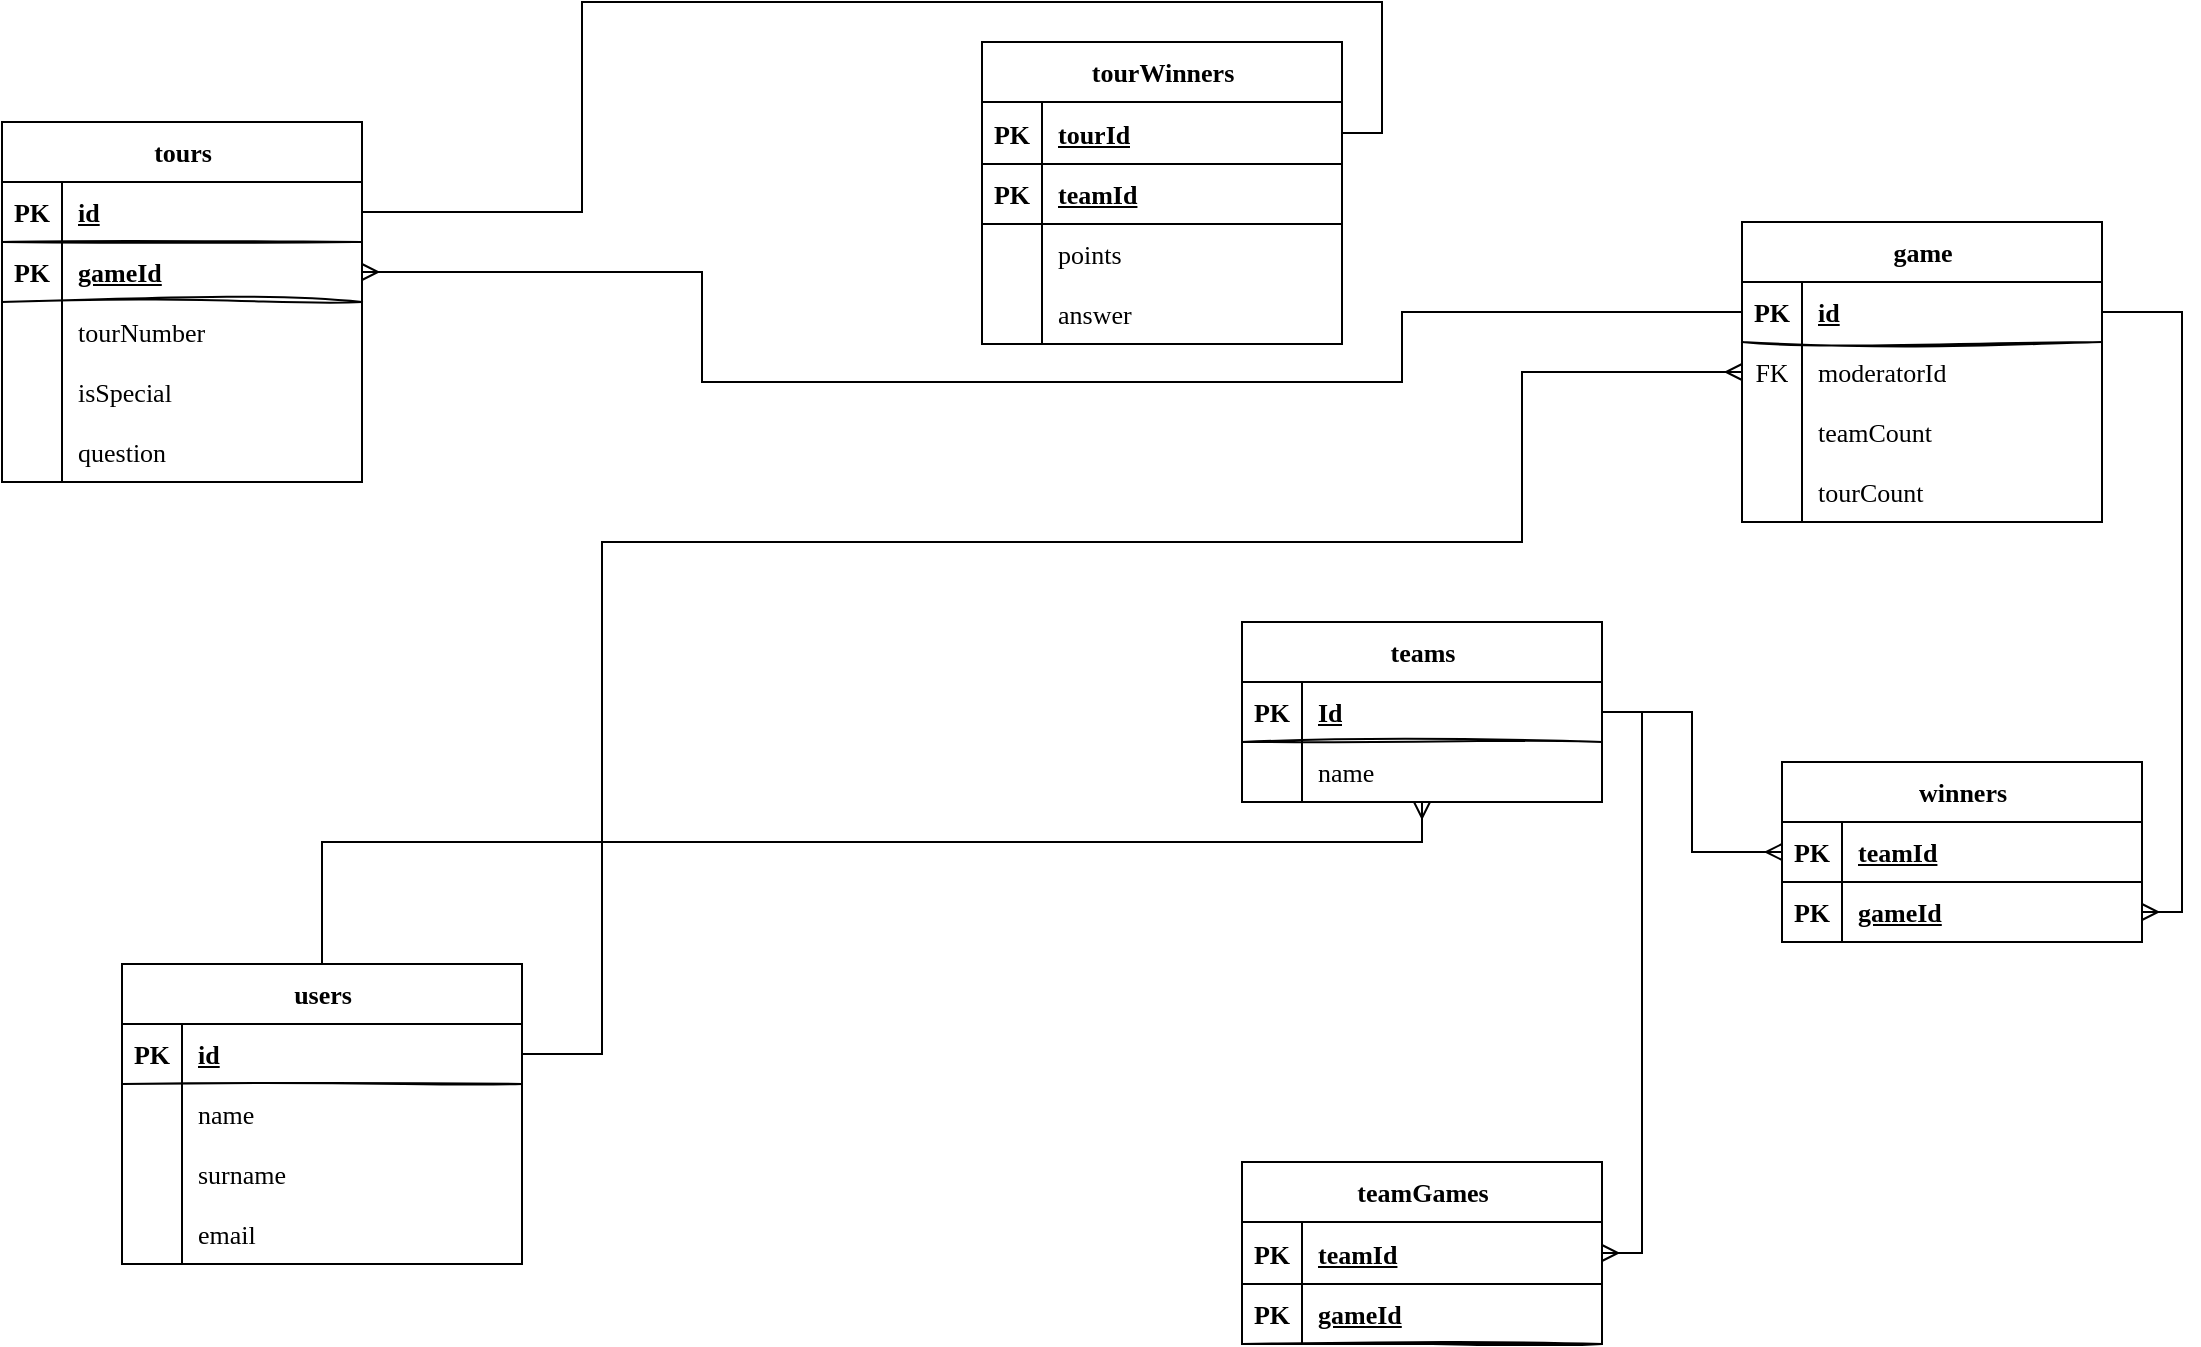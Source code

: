 <mxfile version="24.7.17" pages="2">
  <diagram name="Схема данных" id="edf60f1a-56cd-e834-aa8a-f176f3a09ee4">
    <mxGraphModel dx="998" dy="377" grid="1" gridSize="10" guides="1" tooltips="1" connect="1" arrows="1" fold="1" page="1" pageScale="1" pageWidth="1169" pageHeight="827" background="none" math="0" shadow="0">
      <root>
        <mxCell id="0" />
        <mxCell id="1" parent="0" />
        <mxCell id="CkwOvy4Y8bdaGsf6uyHz-2" value="game" style="shape=table;startSize=30;container=1;collapsible=1;childLayout=tableLayout;fixedRows=1;rowLines=0;fontStyle=1;align=center;resizeLast=1;html=1;rounded=0;fontFamily=Lucida Console;labelBorderColor=none;textShadow=0;fontSize=13;" parent="1" vertex="1">
          <mxGeometry x="910" y="170" width="180" height="150" as="geometry">
            <mxRectangle x="80" y="90" width="70" height="30" as="alternateBounds" />
          </mxGeometry>
        </mxCell>
        <mxCell id="CkwOvy4Y8bdaGsf6uyHz-3" value="" style="shape=tableRow;horizontal=0;startSize=0;swimlaneHead=0;swimlaneBody=0;fillColor=none;collapsible=0;dropTarget=0;points=[[0,0.5],[1,0.5]];portConstraint=eastwest;top=0;left=0;right=0;bottom=1;sketch=1;curveFitting=1;jiggle=2;rounded=1;fontFamily=Lucida Console;labelBorderColor=none;textShadow=0;fontSize=13;" parent="CkwOvy4Y8bdaGsf6uyHz-2" vertex="1">
          <mxGeometry y="30" width="180" height="30" as="geometry" />
        </mxCell>
        <mxCell id="CkwOvy4Y8bdaGsf6uyHz-4" value="PK" style="shape=partialRectangle;connectable=0;fillColor=none;top=0;left=0;bottom=0;right=0;fontStyle=1;overflow=hidden;whiteSpace=wrap;html=1;sketch=1;curveFitting=1;jiggle=2;rounded=1;fontFamily=Lucida Console;labelBorderColor=none;textShadow=0;fontSize=13;" parent="CkwOvy4Y8bdaGsf6uyHz-3" vertex="1">
          <mxGeometry width="30" height="30" as="geometry">
            <mxRectangle width="30" height="30" as="alternateBounds" />
          </mxGeometry>
        </mxCell>
        <mxCell id="CkwOvy4Y8bdaGsf6uyHz-5" value="id" style="shape=partialRectangle;connectable=0;fillColor=none;top=0;left=0;bottom=0;right=0;align=left;spacingLeft=6;fontStyle=5;overflow=hidden;whiteSpace=wrap;html=1;rounded=1;fontFamily=Lucida Console;labelBorderColor=none;textShadow=0;fontSize=13;" parent="CkwOvy4Y8bdaGsf6uyHz-3" vertex="1">
          <mxGeometry x="30" width="150" height="30" as="geometry">
            <mxRectangle width="150" height="30" as="alternateBounds" />
          </mxGeometry>
        </mxCell>
        <mxCell id="CkwOvy4Y8bdaGsf6uyHz-6" value="" style="shape=tableRow;horizontal=0;startSize=0;swimlaneHead=0;swimlaneBody=0;fillColor=none;collapsible=0;dropTarget=0;points=[[0,0.5],[1,0.5]];portConstraint=eastwest;top=0;left=0;right=0;bottom=0;rounded=1;fontFamily=Lucida Console;labelBorderColor=none;textShadow=0;fontSize=13;" parent="CkwOvy4Y8bdaGsf6uyHz-2" vertex="1">
          <mxGeometry y="60" width="180" height="30" as="geometry" />
        </mxCell>
        <mxCell id="CkwOvy4Y8bdaGsf6uyHz-7" value="FK" style="shape=partialRectangle;connectable=0;fillColor=none;top=0;left=0;bottom=0;right=0;editable=1;overflow=hidden;whiteSpace=wrap;html=1;sketch=1;curveFitting=1;jiggle=2;rounded=1;fontFamily=Lucida Console;labelBorderColor=none;textShadow=0;fontSize=13;" parent="CkwOvy4Y8bdaGsf6uyHz-6" vertex="1">
          <mxGeometry width="30" height="30" as="geometry">
            <mxRectangle width="30" height="30" as="alternateBounds" />
          </mxGeometry>
        </mxCell>
        <mxCell id="CkwOvy4Y8bdaGsf6uyHz-8" value="moderatorId" style="shape=partialRectangle;connectable=0;fillColor=none;top=0;left=0;bottom=0;right=0;align=left;spacingLeft=6;overflow=hidden;whiteSpace=wrap;html=1;rounded=1;fontFamily=Lucida Console;labelBorderColor=none;textShadow=0;fontSize=13;" parent="CkwOvy4Y8bdaGsf6uyHz-6" vertex="1">
          <mxGeometry x="30" width="150" height="30" as="geometry">
            <mxRectangle width="150" height="30" as="alternateBounds" />
          </mxGeometry>
        </mxCell>
        <mxCell id="CkwOvy4Y8bdaGsf6uyHz-221" value="" style="shape=tableRow;horizontal=0;startSize=0;swimlaneHead=0;swimlaneBody=0;fillColor=none;collapsible=0;dropTarget=0;points=[[0,0.5],[1,0.5]];portConstraint=eastwest;top=0;left=0;right=0;bottom=0;sketch=1;curveFitting=1;jiggle=2;rounded=1;fontFamily=Lucida Console;labelBorderColor=none;textShadow=0;fontSize=13;" parent="CkwOvy4Y8bdaGsf6uyHz-2" vertex="1">
          <mxGeometry y="90" width="180" height="30" as="geometry" />
        </mxCell>
        <mxCell id="CkwOvy4Y8bdaGsf6uyHz-222" value="" style="shape=partialRectangle;connectable=0;fillColor=none;top=0;left=0;bottom=0;right=0;editable=1;overflow=hidden;whiteSpace=wrap;html=1;sketch=1;curveFitting=1;jiggle=2;rounded=1;fontFamily=Lucida Console;labelBorderColor=none;textShadow=0;fontSize=13;" parent="CkwOvy4Y8bdaGsf6uyHz-221" vertex="1">
          <mxGeometry width="30" height="30" as="geometry">
            <mxRectangle width="30" height="30" as="alternateBounds" />
          </mxGeometry>
        </mxCell>
        <mxCell id="CkwOvy4Y8bdaGsf6uyHz-223" value="teamCount" style="shape=partialRectangle;connectable=0;fillColor=none;top=0;left=0;bottom=0;right=0;align=left;spacingLeft=6;overflow=hidden;whiteSpace=wrap;html=1;sketch=1;curveFitting=1;jiggle=2;rounded=1;fontFamily=Lucida Console;labelBorderColor=none;textShadow=0;fontSize=13;" parent="CkwOvy4Y8bdaGsf6uyHz-221" vertex="1">
          <mxGeometry x="30" width="150" height="30" as="geometry">
            <mxRectangle width="150" height="30" as="alternateBounds" />
          </mxGeometry>
        </mxCell>
        <mxCell id="CkwOvy4Y8bdaGsf6uyHz-224" value="" style="shape=tableRow;horizontal=0;startSize=0;swimlaneHead=0;swimlaneBody=0;fillColor=none;collapsible=0;dropTarget=0;points=[[0,0.5],[1,0.5]];portConstraint=eastwest;top=0;left=0;right=0;bottom=0;sketch=1;curveFitting=1;jiggle=2;rounded=1;fontFamily=Lucida Console;labelBorderColor=none;textShadow=0;fontSize=13;" parent="CkwOvy4Y8bdaGsf6uyHz-2" vertex="1">
          <mxGeometry y="120" width="180" height="30" as="geometry" />
        </mxCell>
        <mxCell id="CkwOvy4Y8bdaGsf6uyHz-225" value="" style="shape=partialRectangle;connectable=0;fillColor=none;top=0;left=0;bottom=0;right=0;editable=1;overflow=hidden;whiteSpace=wrap;html=1;sketch=1;curveFitting=1;jiggle=2;rounded=1;fontFamily=Lucida Console;labelBorderColor=none;textShadow=0;fontSize=13;" parent="CkwOvy4Y8bdaGsf6uyHz-224" vertex="1">
          <mxGeometry width="30" height="30" as="geometry">
            <mxRectangle width="30" height="30" as="alternateBounds" />
          </mxGeometry>
        </mxCell>
        <mxCell id="CkwOvy4Y8bdaGsf6uyHz-226" value="tourCount" style="shape=partialRectangle;connectable=0;fillColor=none;top=0;left=0;bottom=0;right=0;align=left;spacingLeft=6;overflow=hidden;whiteSpace=wrap;html=1;sketch=1;curveFitting=1;jiggle=2;rounded=1;fontFamily=Lucida Console;labelBorderColor=none;textShadow=0;fontSize=13;" parent="CkwOvy4Y8bdaGsf6uyHz-224" vertex="1">
          <mxGeometry x="30" width="150" height="30" as="geometry">
            <mxRectangle width="150" height="30" as="alternateBounds" />
          </mxGeometry>
        </mxCell>
        <mxCell id="CkwOvy4Y8bdaGsf6uyHz-18" value="users" style="shape=table;startSize=30;container=1;collapsible=1;childLayout=tableLayout;fixedRows=1;rowLines=0;fontStyle=1;align=center;resizeLast=1;html=1;rounded=0;fontFamily=Lucida Console;labelBorderColor=none;textShadow=0;fontSize=13;" parent="1" vertex="1">
          <mxGeometry x="100" y="541" width="200" height="150" as="geometry">
            <mxRectangle x="440" y="90" width="70" height="30" as="alternateBounds" />
          </mxGeometry>
        </mxCell>
        <mxCell id="CkwOvy4Y8bdaGsf6uyHz-19" value="" style="shape=tableRow;horizontal=0;startSize=0;swimlaneHead=0;swimlaneBody=0;fillColor=none;collapsible=0;dropTarget=0;points=[[0,0.5],[1,0.5]];portConstraint=eastwest;top=0;left=0;right=0;bottom=1;sketch=1;curveFitting=1;jiggle=2;rounded=1;fontFamily=Lucida Console;labelBorderColor=none;textShadow=0;fontSize=13;" parent="CkwOvy4Y8bdaGsf6uyHz-18" vertex="1">
          <mxGeometry y="30" width="200" height="30" as="geometry" />
        </mxCell>
        <mxCell id="CkwOvy4Y8bdaGsf6uyHz-20" value="PK" style="shape=partialRectangle;connectable=0;fillColor=none;top=0;left=0;bottom=0;right=0;fontStyle=1;overflow=hidden;whiteSpace=wrap;html=1;sketch=1;curveFitting=1;jiggle=2;rounded=1;fontFamily=Lucida Console;labelBorderColor=none;textShadow=0;fontSize=13;" parent="CkwOvy4Y8bdaGsf6uyHz-19" vertex="1">
          <mxGeometry width="30" height="30" as="geometry">
            <mxRectangle width="30" height="30" as="alternateBounds" />
          </mxGeometry>
        </mxCell>
        <mxCell id="CkwOvy4Y8bdaGsf6uyHz-21" value="id" style="shape=partialRectangle;connectable=0;fillColor=none;top=0;left=0;bottom=0;right=0;align=left;spacingLeft=6;fontStyle=5;overflow=hidden;whiteSpace=wrap;html=1;sketch=1;curveFitting=1;jiggle=2;rounded=1;fontFamily=Lucida Console;labelBorderColor=none;textShadow=0;fontSize=13;" parent="CkwOvy4Y8bdaGsf6uyHz-19" vertex="1">
          <mxGeometry x="30" width="170" height="30" as="geometry">
            <mxRectangle width="170" height="30" as="alternateBounds" />
          </mxGeometry>
        </mxCell>
        <mxCell id="CkwOvy4Y8bdaGsf6uyHz-25" value="" style="shape=tableRow;horizontal=0;startSize=0;swimlaneHead=0;swimlaneBody=0;fillColor=none;collapsible=0;dropTarget=0;points=[[0,0.5],[1,0.5]];portConstraint=eastwest;top=0;left=0;right=0;bottom=0;sketch=1;curveFitting=1;jiggle=2;rounded=1;fontFamily=Lucida Console;labelBorderColor=none;textShadow=0;fontSize=13;" parent="CkwOvy4Y8bdaGsf6uyHz-18" vertex="1">
          <mxGeometry y="60" width="200" height="30" as="geometry" />
        </mxCell>
        <mxCell id="CkwOvy4Y8bdaGsf6uyHz-26" value="" style="shape=partialRectangle;connectable=0;fillColor=none;top=0;left=0;bottom=0;right=0;editable=1;overflow=hidden;whiteSpace=wrap;html=1;sketch=1;curveFitting=1;jiggle=2;rounded=1;fontFamily=Lucida Console;labelBorderColor=none;textShadow=0;fontSize=13;" parent="CkwOvy4Y8bdaGsf6uyHz-25" vertex="1">
          <mxGeometry width="30" height="30" as="geometry">
            <mxRectangle width="30" height="30" as="alternateBounds" />
          </mxGeometry>
        </mxCell>
        <mxCell id="CkwOvy4Y8bdaGsf6uyHz-27" value="name" style="shape=partialRectangle;connectable=0;fillColor=none;top=0;left=0;bottom=0;right=0;align=left;spacingLeft=6;overflow=hidden;whiteSpace=wrap;html=1;sketch=1;curveFitting=1;jiggle=2;rounded=1;fontFamily=Lucida Console;labelBorderColor=none;textShadow=0;fontSize=13;" parent="CkwOvy4Y8bdaGsf6uyHz-25" vertex="1">
          <mxGeometry x="30" width="170" height="30" as="geometry">
            <mxRectangle width="170" height="30" as="alternateBounds" />
          </mxGeometry>
        </mxCell>
        <mxCell id="CkwOvy4Y8bdaGsf6uyHz-191" value="" style="shape=tableRow;horizontal=0;startSize=0;swimlaneHead=0;swimlaneBody=0;fillColor=none;collapsible=0;dropTarget=0;points=[[0,0.5],[1,0.5]];portConstraint=eastwest;top=0;left=0;right=0;bottom=0;sketch=1;curveFitting=1;jiggle=2;rounded=1;fontFamily=Lucida Console;labelBorderColor=none;textShadow=0;fontSize=13;" parent="CkwOvy4Y8bdaGsf6uyHz-18" vertex="1">
          <mxGeometry y="90" width="200" height="30" as="geometry" />
        </mxCell>
        <mxCell id="CkwOvy4Y8bdaGsf6uyHz-192" value="" style="shape=partialRectangle;connectable=0;fillColor=none;top=0;left=0;bottom=0;right=0;editable=1;overflow=hidden;whiteSpace=wrap;html=1;sketch=1;curveFitting=1;jiggle=2;rounded=1;fontFamily=Lucida Console;labelBorderColor=none;textShadow=0;fontSize=13;" parent="CkwOvy4Y8bdaGsf6uyHz-191" vertex="1">
          <mxGeometry width="30" height="30" as="geometry">
            <mxRectangle width="30" height="30" as="alternateBounds" />
          </mxGeometry>
        </mxCell>
        <mxCell id="CkwOvy4Y8bdaGsf6uyHz-193" value="surname" style="shape=partialRectangle;connectable=1;fillColor=none;top=0;left=0;bottom=0;right=0;align=left;spacingLeft=6;overflow=hidden;whiteSpace=wrap;html=1;sketch=1;curveFitting=1;jiggle=2;rounded=1;fontFamily=Lucida Console;labelBorderColor=none;textShadow=0;fontSize=13;movable=1;resizable=1;rotatable=1;deletable=1;editable=1;locked=0;" parent="CkwOvy4Y8bdaGsf6uyHz-191" vertex="1">
          <mxGeometry x="30" width="170" height="30" as="geometry">
            <mxRectangle width="170" height="30" as="alternateBounds" />
          </mxGeometry>
        </mxCell>
        <mxCell id="CkwOvy4Y8bdaGsf6uyHz-28" value="" style="shape=tableRow;horizontal=0;startSize=0;swimlaneHead=0;swimlaneBody=0;fillColor=none;collapsible=0;dropTarget=0;points=[[0,0.5],[1,0.5]];portConstraint=eastwest;top=0;left=0;right=0;bottom=0;sketch=1;curveFitting=1;jiggle=2;rounded=1;fontFamily=Lucida Console;labelBorderColor=none;textShadow=0;fontSize=13;" parent="CkwOvy4Y8bdaGsf6uyHz-18" vertex="1">
          <mxGeometry y="120" width="200" height="30" as="geometry" />
        </mxCell>
        <mxCell id="CkwOvy4Y8bdaGsf6uyHz-29" value="" style="shape=partialRectangle;connectable=0;fillColor=none;top=0;left=0;bottom=0;right=0;editable=1;overflow=hidden;whiteSpace=wrap;html=1;sketch=1;curveFitting=1;jiggle=2;rounded=1;fontFamily=Lucida Console;labelBorderColor=none;textShadow=0;fontSize=13;" parent="CkwOvy4Y8bdaGsf6uyHz-28" vertex="1">
          <mxGeometry width="30" height="30" as="geometry">
            <mxRectangle width="30" height="30" as="alternateBounds" />
          </mxGeometry>
        </mxCell>
        <mxCell id="CkwOvy4Y8bdaGsf6uyHz-30" value="email&amp;nbsp;" style="shape=partialRectangle;connectable=0;fillColor=none;top=0;left=0;bottom=0;right=0;align=left;spacingLeft=6;overflow=hidden;whiteSpace=wrap;html=1;sketch=1;curveFitting=1;jiggle=2;rounded=1;fontFamily=Lucida Console;labelBorderColor=none;textShadow=0;fontSize=13;" parent="CkwOvy4Y8bdaGsf6uyHz-28" vertex="1">
          <mxGeometry x="30" width="170" height="30" as="geometry">
            <mxRectangle width="170" height="30" as="alternateBounds" />
          </mxGeometry>
        </mxCell>
        <mxCell id="CkwOvy4Y8bdaGsf6uyHz-68" value="tours" style="shape=table;startSize=30;container=1;collapsible=1;childLayout=tableLayout;fixedRows=1;rowLines=0;fontStyle=1;align=center;resizeLast=1;html=1;rounded=0;fontFamily=Lucida Console;labelBorderColor=none;textShadow=0;fontSize=13;" parent="1" vertex="1">
          <mxGeometry x="40.0" y="120" width="180" height="180" as="geometry">
            <mxRectangle x="80" y="90" width="70" height="30" as="alternateBounds" />
          </mxGeometry>
        </mxCell>
        <mxCell id="CkwOvy4Y8bdaGsf6uyHz-82" value="" style="shape=tableRow;horizontal=0;startSize=0;swimlaneHead=0;swimlaneBody=0;fillColor=none;collapsible=0;dropTarget=0;points=[[0,0.5],[1,0.5]];portConstraint=eastwest;top=0;left=0;right=0;bottom=1;sketch=1;curveFitting=1;jiggle=2;rounded=1;fontFamily=Lucida Console;labelBorderColor=none;textShadow=0;fontSize=13;" parent="CkwOvy4Y8bdaGsf6uyHz-68" vertex="1">
          <mxGeometry y="30" width="180" height="30" as="geometry" />
        </mxCell>
        <mxCell id="CkwOvy4Y8bdaGsf6uyHz-83" value="PK" style="shape=partialRectangle;connectable=0;fillColor=none;top=0;left=0;bottom=0;right=0;fontStyle=1;overflow=hidden;whiteSpace=wrap;html=1;sketch=1;curveFitting=1;jiggle=2;rounded=1;fontFamily=Lucida Console;labelBorderColor=none;textShadow=0;fontSize=13;" parent="CkwOvy4Y8bdaGsf6uyHz-82" vertex="1">
          <mxGeometry width="30" height="30" as="geometry">
            <mxRectangle width="30" height="30" as="alternateBounds" />
          </mxGeometry>
        </mxCell>
        <mxCell id="CkwOvy4Y8bdaGsf6uyHz-84" value="id" style="shape=partialRectangle;connectable=0;fillColor=none;top=0;left=0;bottom=0;right=0;align=left;spacingLeft=6;fontStyle=5;overflow=hidden;whiteSpace=wrap;html=1;sketch=1;curveFitting=1;jiggle=2;rounded=1;fontFamily=Lucida Console;labelBorderColor=none;textShadow=0;fontSize=13;" parent="CkwOvy4Y8bdaGsf6uyHz-82" vertex="1">
          <mxGeometry x="30" width="150" height="30" as="geometry">
            <mxRectangle width="150" height="30" as="alternateBounds" />
          </mxGeometry>
        </mxCell>
        <mxCell id="CkwOvy4Y8bdaGsf6uyHz-69" value="" style="shape=tableRow;horizontal=0;startSize=0;swimlaneHead=0;swimlaneBody=0;fillColor=none;collapsible=0;dropTarget=0;points=[[0,0.5],[1,0.5]];portConstraint=eastwest;top=0;left=0;right=0;bottom=1;sketch=1;curveFitting=1;jiggle=2;rounded=1;fontFamily=Lucida Console;labelBorderColor=none;textShadow=0;fontSize=13;" parent="CkwOvy4Y8bdaGsf6uyHz-68" vertex="1">
          <mxGeometry y="60" width="180" height="30" as="geometry" />
        </mxCell>
        <mxCell id="CkwOvy4Y8bdaGsf6uyHz-70" value="PK" style="shape=partialRectangle;connectable=0;fillColor=none;top=0;left=0;bottom=0;right=0;fontStyle=1;overflow=hidden;whiteSpace=wrap;html=1;sketch=1;curveFitting=1;jiggle=2;rounded=1;fontFamily=Lucida Console;labelBorderColor=none;textShadow=0;fontSize=13;" parent="CkwOvy4Y8bdaGsf6uyHz-69" vertex="1">
          <mxGeometry width="30" height="30" as="geometry">
            <mxRectangle width="30" height="30" as="alternateBounds" />
          </mxGeometry>
        </mxCell>
        <mxCell id="CkwOvy4Y8bdaGsf6uyHz-71" value="gameId" style="shape=partialRectangle;connectable=0;fillColor=none;top=0;left=0;bottom=0;right=0;align=left;spacingLeft=6;fontStyle=5;overflow=hidden;whiteSpace=wrap;html=1;sketch=1;curveFitting=1;jiggle=2;rounded=1;fontFamily=Lucida Console;labelBorderColor=none;textShadow=0;fontSize=13;" parent="CkwOvy4Y8bdaGsf6uyHz-69" vertex="1">
          <mxGeometry x="30" width="150" height="30" as="geometry">
            <mxRectangle width="150" height="30" as="alternateBounds" />
          </mxGeometry>
        </mxCell>
        <mxCell id="CkwOvy4Y8bdaGsf6uyHz-72" value="" style="shape=tableRow;horizontal=0;startSize=0;swimlaneHead=0;swimlaneBody=0;fillColor=none;collapsible=0;dropTarget=0;points=[[0,0.5],[1,0.5]];portConstraint=eastwest;top=0;left=0;right=0;bottom=0;sketch=1;curveFitting=1;jiggle=2;rounded=1;fontFamily=Lucida Console;labelBorderColor=none;textShadow=0;fontSize=13;" parent="CkwOvy4Y8bdaGsf6uyHz-68" vertex="1">
          <mxGeometry y="90" width="180" height="30" as="geometry" />
        </mxCell>
        <mxCell id="CkwOvy4Y8bdaGsf6uyHz-73" value="" style="shape=partialRectangle;connectable=0;fillColor=none;top=0;left=0;bottom=0;right=0;editable=1;overflow=hidden;whiteSpace=wrap;html=1;sketch=1;curveFitting=1;jiggle=2;rounded=1;fontFamily=Lucida Console;labelBorderColor=none;textShadow=0;fontSize=13;" parent="CkwOvy4Y8bdaGsf6uyHz-72" vertex="1">
          <mxGeometry width="30" height="30" as="geometry">
            <mxRectangle width="30" height="30" as="alternateBounds" />
          </mxGeometry>
        </mxCell>
        <mxCell id="CkwOvy4Y8bdaGsf6uyHz-74" value="tourNumber" style="shape=partialRectangle;connectable=0;fillColor=none;top=0;left=0;bottom=0;right=0;align=left;spacingLeft=6;overflow=hidden;whiteSpace=wrap;html=1;sketch=1;curveFitting=1;jiggle=2;rounded=1;fontFamily=Lucida Console;labelBorderColor=none;textShadow=0;fontSize=13;" parent="CkwOvy4Y8bdaGsf6uyHz-72" vertex="1">
          <mxGeometry x="30" width="150" height="30" as="geometry">
            <mxRectangle width="150" height="30" as="alternateBounds" />
          </mxGeometry>
        </mxCell>
        <mxCell id="CkwOvy4Y8bdaGsf6uyHz-110" value="" style="shape=tableRow;horizontal=0;startSize=0;swimlaneHead=0;swimlaneBody=0;fillColor=none;collapsible=0;dropTarget=0;points=[[0,0.5],[1,0.5]];portConstraint=eastwest;top=0;left=0;right=0;bottom=0;sketch=1;curveFitting=1;jiggle=2;rounded=1;fontFamily=Lucida Console;labelBorderColor=none;textShadow=0;fontSize=13;" parent="CkwOvy4Y8bdaGsf6uyHz-68" vertex="1">
          <mxGeometry y="120" width="180" height="30" as="geometry" />
        </mxCell>
        <mxCell id="CkwOvy4Y8bdaGsf6uyHz-111" value="" style="shape=partialRectangle;connectable=0;fillColor=none;top=0;left=0;bottom=0;right=0;editable=1;overflow=hidden;whiteSpace=wrap;html=1;sketch=1;curveFitting=1;jiggle=2;rounded=1;fontFamily=Lucida Console;labelBorderColor=none;textShadow=0;fontSize=13;" parent="CkwOvy4Y8bdaGsf6uyHz-110" vertex="1">
          <mxGeometry width="30" height="30" as="geometry">
            <mxRectangle width="30" height="30" as="alternateBounds" />
          </mxGeometry>
        </mxCell>
        <mxCell id="CkwOvy4Y8bdaGsf6uyHz-112" value="isSpecial" style="shape=partialRectangle;connectable=0;fillColor=none;top=0;left=0;bottom=0;right=0;align=left;spacingLeft=6;overflow=hidden;whiteSpace=wrap;html=1;sketch=1;curveFitting=1;jiggle=2;rounded=1;fontFamily=Lucida Console;labelBorderColor=none;textShadow=0;fontSize=13;" parent="CkwOvy4Y8bdaGsf6uyHz-110" vertex="1">
          <mxGeometry x="30" width="150" height="30" as="geometry">
            <mxRectangle width="150" height="30" as="alternateBounds" />
          </mxGeometry>
        </mxCell>
        <mxCell id="CkwOvy4Y8bdaGsf6uyHz-116" value="" style="shape=tableRow;horizontal=0;startSize=0;swimlaneHead=0;swimlaneBody=0;fillColor=none;collapsible=0;dropTarget=0;points=[[0,0.5],[1,0.5]];portConstraint=eastwest;top=0;left=0;right=0;bottom=0;sketch=1;curveFitting=1;jiggle=2;rounded=1;fontFamily=Lucida Console;labelBorderColor=none;textShadow=0;fontSize=13;" parent="CkwOvy4Y8bdaGsf6uyHz-68" vertex="1">
          <mxGeometry y="150" width="180" height="30" as="geometry" />
        </mxCell>
        <mxCell id="CkwOvy4Y8bdaGsf6uyHz-117" value="" style="shape=partialRectangle;connectable=0;fillColor=none;top=0;left=0;bottom=0;right=0;editable=1;overflow=hidden;whiteSpace=wrap;html=1;sketch=1;curveFitting=1;jiggle=2;rounded=1;fontFamily=Lucida Console;labelBorderColor=none;textShadow=0;fontSize=13;" parent="CkwOvy4Y8bdaGsf6uyHz-116" vertex="1">
          <mxGeometry width="30" height="30" as="geometry">
            <mxRectangle width="30" height="30" as="alternateBounds" />
          </mxGeometry>
        </mxCell>
        <mxCell id="CkwOvy4Y8bdaGsf6uyHz-118" value="question" style="shape=partialRectangle;connectable=0;fillColor=none;top=0;left=0;bottom=0;right=0;align=left;spacingLeft=6;overflow=hidden;whiteSpace=wrap;html=1;sketch=1;curveFitting=1;jiggle=2;rounded=1;fontFamily=Lucida Console;labelBorderColor=none;textShadow=0;fontSize=13;" parent="CkwOvy4Y8bdaGsf6uyHz-116" vertex="1">
          <mxGeometry x="30" width="150" height="30" as="geometry">
            <mxRectangle width="150" height="30" as="alternateBounds" />
          </mxGeometry>
        </mxCell>
        <mxCell id="KwlAjrvWtrrFdHhrgLwQ-2" style="edgeStyle=orthogonalEdgeStyle;rounded=0;orthogonalLoop=1;jettySize=auto;html=1;entryX=0.5;entryY=0;entryDx=0;entryDy=0;endArrow=none;endFill=0;startArrow=ERmany;startFill=0;" parent="1" source="CkwOvy4Y8bdaGsf6uyHz-86" target="CkwOvy4Y8bdaGsf6uyHz-18" edge="1">
          <mxGeometry relative="1" as="geometry">
            <Array as="points">
              <mxPoint x="750" y="480" />
              <mxPoint x="200" y="480" />
            </Array>
          </mxGeometry>
        </mxCell>
        <mxCell id="CkwOvy4Y8bdaGsf6uyHz-86" value="teams" style="shape=table;startSize=30;container=1;collapsible=1;childLayout=tableLayout;fixedRows=1;rowLines=0;fontStyle=1;align=center;resizeLast=1;html=1;rounded=0;fontFamily=Lucida Console;labelBorderColor=none;textShadow=0;fontSize=13;" parent="1" vertex="1">
          <mxGeometry x="660" y="370" width="180" height="90" as="geometry" />
        </mxCell>
        <mxCell id="CkwOvy4Y8bdaGsf6uyHz-87" value="" style="shape=tableRow;horizontal=0;startSize=0;swimlaneHead=0;swimlaneBody=0;fillColor=none;collapsible=0;dropTarget=0;points=[[0,0.5],[1,0.5]];portConstraint=eastwest;top=0;left=0;right=0;bottom=1;sketch=1;curveFitting=1;jiggle=2;rounded=1;fontFamily=Lucida Console;labelBorderColor=none;textShadow=0;fontSize=13;" parent="CkwOvy4Y8bdaGsf6uyHz-86" vertex="1">
          <mxGeometry y="30" width="180" height="30" as="geometry" />
        </mxCell>
        <mxCell id="CkwOvy4Y8bdaGsf6uyHz-88" value="PK" style="shape=partialRectangle;connectable=0;fillColor=none;top=0;left=0;bottom=0;right=0;fontStyle=1;overflow=hidden;whiteSpace=wrap;html=1;sketch=1;curveFitting=1;jiggle=2;rounded=1;fontFamily=Lucida Console;labelBorderColor=none;textShadow=0;fontSize=13;" parent="CkwOvy4Y8bdaGsf6uyHz-87" vertex="1">
          <mxGeometry width="30" height="30" as="geometry">
            <mxRectangle width="30" height="30" as="alternateBounds" />
          </mxGeometry>
        </mxCell>
        <mxCell id="CkwOvy4Y8bdaGsf6uyHz-89" value="Id" style="shape=partialRectangle;connectable=0;fillColor=none;top=0;left=0;bottom=0;right=0;align=left;spacingLeft=6;fontStyle=5;overflow=hidden;whiteSpace=wrap;html=1;sketch=1;curveFitting=1;jiggle=2;rounded=1;fontFamily=Lucida Console;labelBorderColor=none;textShadow=0;fontSize=13;" parent="CkwOvy4Y8bdaGsf6uyHz-87" vertex="1">
          <mxGeometry x="30" width="150" height="30" as="geometry">
            <mxRectangle width="150" height="30" as="alternateBounds" />
          </mxGeometry>
        </mxCell>
        <mxCell id="CkwOvy4Y8bdaGsf6uyHz-90" value="" style="shape=tableRow;horizontal=0;startSize=0;swimlaneHead=0;swimlaneBody=0;fillColor=none;collapsible=0;dropTarget=0;points=[[0,0.5],[1,0.5]];portConstraint=eastwest;top=0;left=0;right=0;bottom=0;sketch=1;curveFitting=1;jiggle=2;rounded=1;fontFamily=Lucida Console;labelBorderColor=none;textShadow=0;fontSize=13;" parent="CkwOvy4Y8bdaGsf6uyHz-86" vertex="1">
          <mxGeometry y="60" width="180" height="30" as="geometry" />
        </mxCell>
        <mxCell id="CkwOvy4Y8bdaGsf6uyHz-91" value="" style="shape=partialRectangle;connectable=0;fillColor=none;top=0;left=0;bottom=0;right=0;editable=1;overflow=hidden;whiteSpace=wrap;html=1;sketch=1;curveFitting=1;jiggle=2;rounded=1;fontFamily=Lucida Console;labelBorderColor=none;textShadow=0;fontSize=13;" parent="CkwOvy4Y8bdaGsf6uyHz-90" vertex="1">
          <mxGeometry width="30" height="30" as="geometry">
            <mxRectangle width="30" height="30" as="alternateBounds" />
          </mxGeometry>
        </mxCell>
        <mxCell id="CkwOvy4Y8bdaGsf6uyHz-92" value="name" style="shape=partialRectangle;connectable=0;fillColor=none;top=0;left=0;bottom=0;right=0;align=left;spacingLeft=6;overflow=hidden;whiteSpace=wrap;html=1;sketch=1;curveFitting=1;jiggle=2;rounded=1;fontFamily=Lucida Console;labelBorderColor=none;textShadow=0;fontSize=13;" parent="CkwOvy4Y8bdaGsf6uyHz-90" vertex="1">
          <mxGeometry x="30" width="150" height="30" as="geometry">
            <mxRectangle width="150" height="30" as="alternateBounds" />
          </mxGeometry>
        </mxCell>
        <mxCell id="CkwOvy4Y8bdaGsf6uyHz-133" value="winners" style="shape=table;startSize=30;container=1;collapsible=1;childLayout=tableLayout;fixedRows=1;rowLines=0;fontStyle=1;align=center;resizeLast=1;html=1;rounded=0;fontFamily=Lucida Console;labelBorderColor=none;textShadow=0;fontSize=13;swimlaneLine=1;" parent="1" vertex="1">
          <mxGeometry x="930" y="440" width="180" height="90" as="geometry">
            <mxRectangle x="80" y="90" width="70" height="30" as="alternateBounds" />
          </mxGeometry>
        </mxCell>
        <mxCell id="CkwOvy4Y8bdaGsf6uyHz-134" value="" style="shape=tableRow;horizontal=0;startSize=0;swimlaneHead=0;swimlaneBody=0;fillColor=none;collapsible=0;dropTarget=0;points=[[0,0.5],[1,0.5]];portConstraint=eastwest;top=0;left=0;right=0;bottom=1;rounded=1;fontFamily=Lucida Console;labelBorderColor=none;textShadow=0;fontSize=13;" parent="CkwOvy4Y8bdaGsf6uyHz-133" vertex="1">
          <mxGeometry y="30" width="180" height="30" as="geometry" />
        </mxCell>
        <mxCell id="CkwOvy4Y8bdaGsf6uyHz-135" value="PK" style="shape=partialRectangle;connectable=0;fillColor=none;top=0;left=0;bottom=0;right=0;fontStyle=1;overflow=hidden;whiteSpace=wrap;html=1;sketch=1;curveFitting=1;jiggle=2;rounded=1;fontFamily=Lucida Console;labelBorderColor=none;textShadow=0;fontSize=13;" parent="CkwOvy4Y8bdaGsf6uyHz-134" vertex="1">
          <mxGeometry width="30" height="30" as="geometry">
            <mxRectangle width="30" height="30" as="alternateBounds" />
          </mxGeometry>
        </mxCell>
        <mxCell id="CkwOvy4Y8bdaGsf6uyHz-136" value="teamId" style="shape=partialRectangle;connectable=0;fillColor=none;top=0;left=0;bottom=0;right=0;align=left;spacingLeft=6;fontStyle=5;overflow=hidden;whiteSpace=wrap;html=1;rounded=1;fontFamily=Lucida Console;labelBorderColor=none;textShadow=0;fontSize=13;" parent="CkwOvy4Y8bdaGsf6uyHz-134" vertex="1">
          <mxGeometry x="30" width="150" height="30" as="geometry">
            <mxRectangle width="150" height="30" as="alternateBounds" />
          </mxGeometry>
        </mxCell>
        <mxCell id="CkwOvy4Y8bdaGsf6uyHz-137" value="" style="shape=tableRow;horizontal=0;startSize=0;swimlaneHead=0;swimlaneBody=0;fillColor=none;collapsible=0;dropTarget=0;points=[[0,0.5],[1,0.5]];portConstraint=eastwest;top=0;left=0;right=0;bottom=1;rounded=1;fontFamily=Lucida Console;labelBorderColor=none;textShadow=0;fontSize=13;" parent="CkwOvy4Y8bdaGsf6uyHz-133" vertex="1">
          <mxGeometry y="60" width="180" height="30" as="geometry" />
        </mxCell>
        <mxCell id="CkwOvy4Y8bdaGsf6uyHz-138" value="PK" style="shape=partialRectangle;connectable=0;fillColor=none;top=0;left=0;bottom=0;right=0;fontStyle=1;overflow=hidden;whiteSpace=wrap;html=1;sketch=1;curveFitting=1;jiggle=2;rounded=1;fontFamily=Lucida Console;labelBorderColor=none;textShadow=0;fontSize=13;" parent="CkwOvy4Y8bdaGsf6uyHz-137" vertex="1">
          <mxGeometry width="30" height="30" as="geometry">
            <mxRectangle width="30" height="30" as="alternateBounds" />
          </mxGeometry>
        </mxCell>
        <mxCell id="CkwOvy4Y8bdaGsf6uyHz-139" value="gameId" style="shape=partialRectangle;connectable=0;fillColor=none;top=0;left=0;bottom=0;right=0;align=left;spacingLeft=6;fontStyle=5;overflow=hidden;whiteSpace=wrap;html=1;rounded=1;fontFamily=Lucida Console;labelBorderColor=none;textShadow=0;fontSize=13;" parent="CkwOvy4Y8bdaGsf6uyHz-137" vertex="1">
          <mxGeometry x="30" width="150" height="30" as="geometry">
            <mxRectangle width="150" height="30" as="alternateBounds" />
          </mxGeometry>
        </mxCell>
        <mxCell id="CkwOvy4Y8bdaGsf6uyHz-159" value="tourWinners" style="shape=table;startSize=30;container=1;collapsible=1;childLayout=tableLayout;fixedRows=1;rowLines=0;fontStyle=1;align=center;resizeLast=1;html=1;rounded=0;fontFamily=Lucida Console;labelBorderColor=none;textShadow=0;fontSize=13;" parent="1" vertex="1">
          <mxGeometry x="530" y="80" width="180" height="151" as="geometry">
            <mxRectangle x="80" y="90" width="70" height="30" as="alternateBounds" />
          </mxGeometry>
        </mxCell>
        <mxCell id="CkwOvy4Y8bdaGsf6uyHz-160" value="" style="shape=tableRow;horizontal=0;startSize=0;swimlaneHead=0;swimlaneBody=0;fillColor=none;collapsible=0;dropTarget=0;points=[[0,0.5],[1,0.5]];portConstraint=eastwest;top=0;left=0;right=0;bottom=1;rounded=0;fontFamily=Lucida Console;labelBorderColor=none;textShadow=0;fontSize=13;" parent="CkwOvy4Y8bdaGsf6uyHz-159" vertex="1">
          <mxGeometry y="30" width="180" height="31" as="geometry" />
        </mxCell>
        <mxCell id="CkwOvy4Y8bdaGsf6uyHz-161" value="PK" style="shape=partialRectangle;connectable=0;fillColor=none;top=0;left=0;bottom=0;right=0;fontStyle=1;overflow=hidden;whiteSpace=wrap;html=1;sketch=1;curveFitting=1;jiggle=2;rounded=1;fontFamily=Lucida Console;labelBorderColor=none;textShadow=0;fontSize=13;" parent="CkwOvy4Y8bdaGsf6uyHz-160" vertex="1">
          <mxGeometry width="30" height="31" as="geometry">
            <mxRectangle width="30" height="31" as="alternateBounds" />
          </mxGeometry>
        </mxCell>
        <mxCell id="CkwOvy4Y8bdaGsf6uyHz-162" value="tourId" style="shape=partialRectangle;connectable=0;fillColor=none;top=0;left=0;bottom=0;right=0;align=left;spacingLeft=6;fontStyle=5;overflow=hidden;whiteSpace=wrap;html=1;rounded=1;fontFamily=Lucida Console;labelBorderColor=none;textShadow=0;fontSize=13;" parent="CkwOvy4Y8bdaGsf6uyHz-160" vertex="1">
          <mxGeometry x="30" width="150" height="31" as="geometry">
            <mxRectangle width="150" height="31" as="alternateBounds" />
          </mxGeometry>
        </mxCell>
        <mxCell id="CkwOvy4Y8bdaGsf6uyHz-163" value="" style="shape=tableRow;horizontal=0;startSize=0;swimlaneHead=0;swimlaneBody=0;fillColor=none;collapsible=0;dropTarget=0;points=[[0,0.5],[1,0.5]];portConstraint=eastwest;top=0;left=0;right=0;bottom=1;rounded=1;fontFamily=Lucida Console;labelBorderColor=none;textShadow=0;fontSize=13;" parent="CkwOvy4Y8bdaGsf6uyHz-159" vertex="1">
          <mxGeometry y="61" width="180" height="30" as="geometry" />
        </mxCell>
        <mxCell id="CkwOvy4Y8bdaGsf6uyHz-164" value="PK" style="shape=partialRectangle;connectable=0;fillColor=none;top=0;left=0;bottom=0;right=0;fontStyle=1;overflow=hidden;whiteSpace=wrap;html=1;sketch=1;curveFitting=1;jiggle=2;rounded=1;fontFamily=Lucida Console;labelBorderColor=none;textShadow=0;fontSize=13;" parent="CkwOvy4Y8bdaGsf6uyHz-163" vertex="1">
          <mxGeometry width="30" height="30" as="geometry">
            <mxRectangle width="30" height="30" as="alternateBounds" />
          </mxGeometry>
        </mxCell>
        <mxCell id="CkwOvy4Y8bdaGsf6uyHz-165" value="teamId" style="shape=partialRectangle;connectable=0;fillColor=none;top=0;left=0;bottom=0;right=0;align=left;spacingLeft=6;fontStyle=5;overflow=hidden;whiteSpace=wrap;html=1;rounded=1;fontFamily=Lucida Console;labelBorderColor=none;textShadow=0;fontSize=13;" parent="CkwOvy4Y8bdaGsf6uyHz-163" vertex="1">
          <mxGeometry x="30" width="150" height="30" as="geometry">
            <mxRectangle width="150" height="30" as="alternateBounds" />
          </mxGeometry>
        </mxCell>
        <mxCell id="CkwOvy4Y8bdaGsf6uyHz-166" value="" style="shape=tableRow;horizontal=0;startSize=0;swimlaneHead=0;swimlaneBody=0;fillColor=none;collapsible=0;dropTarget=0;points=[[0,0.5],[1,0.5]];portConstraint=eastwest;top=0;left=0;right=0;bottom=0;rounded=1;fontFamily=Lucida Console;labelBorderColor=none;textShadow=0;fontSize=13;" parent="CkwOvy4Y8bdaGsf6uyHz-159" vertex="1">
          <mxGeometry y="91" width="180" height="30" as="geometry" />
        </mxCell>
        <mxCell id="CkwOvy4Y8bdaGsf6uyHz-167" value="" style="shape=partialRectangle;connectable=0;fillColor=none;top=0;left=0;bottom=0;right=0;editable=1;overflow=hidden;whiteSpace=wrap;html=1;sketch=1;curveFitting=1;jiggle=2;rounded=1;fontFamily=Lucida Console;labelBorderColor=none;textShadow=0;fontSize=13;" parent="CkwOvy4Y8bdaGsf6uyHz-166" vertex="1">
          <mxGeometry width="30" height="30" as="geometry">
            <mxRectangle width="30" height="30" as="alternateBounds" />
          </mxGeometry>
        </mxCell>
        <mxCell id="CkwOvy4Y8bdaGsf6uyHz-168" value="points" style="shape=partialRectangle;connectable=0;fillColor=none;top=0;left=0;bottom=0;right=0;align=left;spacingLeft=6;overflow=hidden;whiteSpace=wrap;html=1;rounded=1;fontFamily=Lucida Console;labelBorderColor=none;textShadow=0;fontSize=13;" parent="CkwOvy4Y8bdaGsf6uyHz-166" vertex="1">
          <mxGeometry x="30" width="150" height="30" as="geometry">
            <mxRectangle width="150" height="30" as="alternateBounds" />
          </mxGeometry>
        </mxCell>
        <mxCell id="CkwOvy4Y8bdaGsf6uyHz-187" value="" style="shape=tableRow;horizontal=0;startSize=0;swimlaneHead=0;swimlaneBody=0;fillColor=none;collapsible=0;dropTarget=0;points=[[0,0.5],[1,0.5]];portConstraint=eastwest;top=0;left=0;right=0;bottom=0;sketch=1;curveFitting=1;jiggle=2;rounded=1;fontFamily=Lucida Console;labelBorderColor=none;textShadow=0;fontSize=13;" parent="CkwOvy4Y8bdaGsf6uyHz-159" vertex="1">
          <mxGeometry y="121" width="180" height="30" as="geometry" />
        </mxCell>
        <mxCell id="CkwOvy4Y8bdaGsf6uyHz-188" value="" style="shape=partialRectangle;connectable=0;fillColor=none;top=0;left=0;bottom=0;right=0;editable=1;overflow=hidden;whiteSpace=wrap;html=1;sketch=1;curveFitting=1;jiggle=2;rounded=1;fontFamily=Lucida Console;labelBorderColor=none;textShadow=0;fontSize=13;" parent="CkwOvy4Y8bdaGsf6uyHz-187" vertex="1">
          <mxGeometry width="30" height="30" as="geometry">
            <mxRectangle width="30" height="30" as="alternateBounds" />
          </mxGeometry>
        </mxCell>
        <mxCell id="CkwOvy4Y8bdaGsf6uyHz-189" value="answer" style="shape=partialRectangle;connectable=0;fillColor=none;top=0;left=0;bottom=0;right=0;align=left;spacingLeft=6;overflow=hidden;whiteSpace=wrap;html=1;sketch=1;curveFitting=1;jiggle=2;rounded=1;fontFamily=Lucida Console;labelBorderColor=none;textShadow=0;fontSize=13;" parent="CkwOvy4Y8bdaGsf6uyHz-187" vertex="1">
          <mxGeometry x="30" width="150" height="30" as="geometry">
            <mxRectangle width="150" height="30" as="alternateBounds" />
          </mxGeometry>
        </mxCell>
        <mxCell id="CkwOvy4Y8bdaGsf6uyHz-227" value="teamGames" style="shape=table;startSize=30;container=1;collapsible=1;childLayout=tableLayout;fixedRows=1;rowLines=0;fontStyle=1;align=center;resizeLast=1;html=1;rounded=0;fontFamily=Lucida Console;labelBorderColor=none;textShadow=0;fontSize=13;" parent="1" vertex="1">
          <mxGeometry x="660" y="640" width="180" height="91.0" as="geometry" />
        </mxCell>
        <mxCell id="CkwOvy4Y8bdaGsf6uyHz-228" value="" style="shape=tableRow;horizontal=0;startSize=0;swimlaneHead=0;swimlaneBody=0;fillColor=none;collapsible=0;dropTarget=0;points=[[0,0.5],[1,0.5]];portConstraint=eastwest;top=0;left=0;right=0;bottom=1;rounded=1;fontFamily=Lucida Console;labelBorderColor=none;textShadow=0;fontSize=13;" parent="CkwOvy4Y8bdaGsf6uyHz-227" vertex="1">
          <mxGeometry y="30" width="180" height="31" as="geometry" />
        </mxCell>
        <mxCell id="CkwOvy4Y8bdaGsf6uyHz-229" value="PK" style="shape=partialRectangle;connectable=0;fillColor=none;top=0;left=0;bottom=0;right=0;fontStyle=1;overflow=hidden;whiteSpace=wrap;html=1;sketch=1;curveFitting=1;jiggle=2;rounded=1;fontFamily=Lucida Console;labelBorderColor=none;textShadow=0;fontSize=13;" parent="CkwOvy4Y8bdaGsf6uyHz-228" vertex="1">
          <mxGeometry width="30" height="31" as="geometry">
            <mxRectangle width="30" height="31" as="alternateBounds" />
          </mxGeometry>
        </mxCell>
        <mxCell id="CkwOvy4Y8bdaGsf6uyHz-230" value="teamId" style="shape=partialRectangle;connectable=0;fillColor=none;top=0;left=0;bottom=0;right=0;align=left;spacingLeft=6;fontStyle=5;overflow=hidden;whiteSpace=wrap;html=1;rounded=1;fontFamily=Lucida Console;labelBorderColor=none;textShadow=0;fontSize=13;" parent="CkwOvy4Y8bdaGsf6uyHz-228" vertex="1">
          <mxGeometry x="30" width="150" height="31" as="geometry">
            <mxRectangle width="150" height="31" as="alternateBounds" />
          </mxGeometry>
        </mxCell>
        <mxCell id="CkwOvy4Y8bdaGsf6uyHz-231" value="" style="shape=tableRow;horizontal=0;startSize=0;swimlaneHead=0;swimlaneBody=0;fillColor=none;collapsible=0;dropTarget=0;points=[[0,0.5],[1,0.5]];portConstraint=eastwest;top=0;left=0;right=0;bottom=1;sketch=1;curveFitting=1;jiggle=2;rounded=1;fontFamily=Lucida Console;labelBorderColor=none;textShadow=0;fontSize=13;" parent="CkwOvy4Y8bdaGsf6uyHz-227" vertex="1">
          <mxGeometry y="61" width="180" height="30" as="geometry" />
        </mxCell>
        <mxCell id="CkwOvy4Y8bdaGsf6uyHz-232" value="PK" style="shape=partialRectangle;connectable=0;fillColor=none;top=0;left=0;bottom=0;right=0;fontStyle=1;overflow=hidden;whiteSpace=wrap;html=1;sketch=1;curveFitting=1;jiggle=2;rounded=1;fontFamily=Lucida Console;labelBorderColor=none;textShadow=0;fontSize=13;" parent="CkwOvy4Y8bdaGsf6uyHz-231" vertex="1">
          <mxGeometry width="30" height="30" as="geometry">
            <mxRectangle width="30" height="30" as="alternateBounds" />
          </mxGeometry>
        </mxCell>
        <mxCell id="CkwOvy4Y8bdaGsf6uyHz-233" value="gameId" style="shape=partialRectangle;connectable=0;fillColor=none;top=0;left=0;bottom=0;right=0;align=left;spacingLeft=6;fontStyle=5;overflow=hidden;whiteSpace=wrap;html=1;rounded=1;fontFamily=Lucida Console;labelBorderColor=none;textShadow=0;fontSize=13;" parent="CkwOvy4Y8bdaGsf6uyHz-231" vertex="1">
          <mxGeometry x="30" width="150" height="30" as="geometry">
            <mxRectangle width="150" height="30" as="alternateBounds" />
          </mxGeometry>
        </mxCell>
        <mxCell id="IeIykQsxxg3vqtBiJwkK-4" style="edgeStyle=orthogonalEdgeStyle;rounded=0;orthogonalLoop=1;jettySize=auto;html=1;exitX=1;exitY=0.5;exitDx=0;exitDy=0;entryX=1;entryY=0.5;entryDx=0;entryDy=0;fontFamily=Lucida Console;fontSize=13;fontColor=default;fontStyle=1;labelBorderColor=none;endArrow=ERmany;endFill=0;" parent="1" source="CkwOvy4Y8bdaGsf6uyHz-87" target="CkwOvy4Y8bdaGsf6uyHz-228" edge="1">
          <mxGeometry relative="1" as="geometry" />
        </mxCell>
        <mxCell id="IeIykQsxxg3vqtBiJwkK-5" style="edgeStyle=orthogonalEdgeStyle;rounded=0;orthogonalLoop=1;jettySize=auto;html=1;exitX=1;exitY=0.5;exitDx=0;exitDy=0;fontFamily=Lucida Console;fontSize=13;fontColor=default;fontStyle=1;labelBorderColor=none;endArrow=none;endFill=0;startArrow=ERmany;startFill=0;entryX=0;entryY=0.5;entryDx=0;entryDy=0;" parent="1" source="CkwOvy4Y8bdaGsf6uyHz-69" target="CkwOvy4Y8bdaGsf6uyHz-3" edge="1">
          <mxGeometry relative="1" as="geometry">
            <Array as="points">
              <mxPoint x="390" y="195" />
              <mxPoint x="390" y="250" />
              <mxPoint x="740" y="250" />
              <mxPoint x="740" y="215" />
            </Array>
          </mxGeometry>
        </mxCell>
        <mxCell id="IeIykQsxxg3vqtBiJwkK-8" style="edgeStyle=orthogonalEdgeStyle;rounded=0;orthogonalLoop=1;jettySize=auto;html=1;exitX=1;exitY=0.5;exitDx=0;exitDy=0;entryX=0;entryY=0.5;entryDx=0;entryDy=0;fontFamily=Lucida Console;fontSize=13;fontColor=default;fontStyle=1;labelBorderColor=none;endArrow=ERmany;endFill=0;" parent="1" source="CkwOvy4Y8bdaGsf6uyHz-19" target="CkwOvy4Y8bdaGsf6uyHz-6" edge="1">
          <mxGeometry relative="1" as="geometry">
            <Array as="points">
              <mxPoint x="340" y="586" />
              <mxPoint x="340" y="330" />
              <mxPoint x="800" y="330" />
              <mxPoint x="800" y="245" />
            </Array>
          </mxGeometry>
        </mxCell>
        <mxCell id="IeIykQsxxg3vqtBiJwkK-9" style="edgeStyle=orthogonalEdgeStyle;rounded=0;orthogonalLoop=1;jettySize=auto;html=1;exitX=1;exitY=0.5;exitDx=0;exitDy=0;entryX=1;entryY=0.5;entryDx=0;entryDy=0;fontFamily=Lucida Console;fontSize=13;fontColor=default;fontStyle=1;labelBorderColor=none;endArrow=none;endFill=0;" parent="1" source="CkwOvy4Y8bdaGsf6uyHz-82" target="CkwOvy4Y8bdaGsf6uyHz-160" edge="1">
          <mxGeometry relative="1" as="geometry">
            <Array as="points">
              <mxPoint x="330" y="60" />
              <mxPoint x="730" y="60" />
              <mxPoint x="730" y="125" />
            </Array>
          </mxGeometry>
        </mxCell>
        <mxCell id="IeIykQsxxg3vqtBiJwkK-10" style="edgeStyle=orthogonalEdgeStyle;rounded=0;orthogonalLoop=1;jettySize=auto;html=1;exitX=0;exitY=0.5;exitDx=0;exitDy=0;entryX=1;entryY=0.5;entryDx=0;entryDy=0;fontFamily=Lucida Console;fontSize=13;fontColor=default;fontStyle=1;labelBorderColor=none;endArrow=none;endFill=0;startArrow=ERmany;startFill=0;" parent="1" source="CkwOvy4Y8bdaGsf6uyHz-134" target="CkwOvy4Y8bdaGsf6uyHz-87" edge="1">
          <mxGeometry relative="1" as="geometry" />
        </mxCell>
        <mxCell id="IeIykQsxxg3vqtBiJwkK-11" style="edgeStyle=orthogonalEdgeStyle;rounded=0;orthogonalLoop=1;jettySize=auto;html=1;exitX=1;exitY=0.5;exitDx=0;exitDy=0;entryX=1;entryY=0.5;entryDx=0;entryDy=0;fontFamily=Lucida Console;fontSize=13;fontColor=default;fontStyle=1;labelBorderColor=none;endArrow=ERmany;endFill=0;" parent="1" source="CkwOvy4Y8bdaGsf6uyHz-3" target="CkwOvy4Y8bdaGsf6uyHz-137" edge="1">
          <mxGeometry relative="1" as="geometry" />
        </mxCell>
      </root>
    </mxGraphModel>
  </diagram>
  <diagram id="4aK_Wb-lMveo-kUU8h_W" name="Страница — 2">
    <mxGraphModel dx="1420" dy="840" grid="1" gridSize="10" guides="1" tooltips="1" connect="1" arrows="1" fold="1" page="1" pageScale="1" pageWidth="1169" pageHeight="827" math="0" shadow="0">
      <root>
        <mxCell id="0" />
        <mxCell id="1" parent="0" />
        <mxCell id="jgobqleE1X1DQo-jZt1m-4" value="" style="points=[[0.145,0.145,0],[0.5,0,0],[0.855,0.145,0],[1,0.5,0],[0.855,0.855,0],[0.5,1,0],[0.145,0.855,0],[0,0.5,0]];shape=mxgraph.bpmn.event;html=1;verticalLabelPosition=bottom;labelBackgroundColor=#ffffff;verticalAlign=top;align=center;perimeter=ellipsePerimeter;outlineConnect=0;aspect=fixed;outline=standard;symbol=general;" vertex="1" parent="1">
          <mxGeometry x="80" y="155" width="50" height="50" as="geometry" />
        </mxCell>
        <mxCell id="jgobqleE1X1DQo-jZt1m-5" value="Добавление пользователей в команду&amp;nbsp;" style="points=[[0.25,0,0],[0.5,0,0],[0.75,0,0],[1,0.25,0],[1,0.5,0],[1,0.75,0],[0.75,1,0],[0.5,1,0],[0.25,1,0],[0,0.75,0],[0,0.5,0],[0,0.25,0]];shape=mxgraph.bpmn.task;whiteSpace=wrap;rectStyle=rounded;size=10;html=1;container=1;expand=0;collapsible=0;taskMarker=abstract;" vertex="1" parent="1">
          <mxGeometry x="470" y="140" width="120" height="80" as="geometry" />
        </mxCell>
        <mxCell id="jgobqleE1X1DQo-jZt1m-12" style="edgeStyle=orthogonalEdgeStyle;rounded=0;orthogonalLoop=1;jettySize=auto;html=1;exitX=1;exitY=0.5;exitDx=0;exitDy=0;exitPerimeter=0;" edge="1" parent="1" source="jgobqleE1X1DQo-jZt1m-6">
          <mxGeometry relative="1" as="geometry">
            <mxPoint x="1030" y="160" as="targetPoint" />
          </mxGeometry>
        </mxCell>
        <mxCell id="jgobqleE1X1DQo-jZt1m-6" value="Добавление команды пользователям" style="points=[[0.25,0,0],[0.5,0,0],[0.75,0,0],[1,0.25,0],[1,0.5,0],[1,0.75,0],[0.75,1,0],[0.5,1,0],[0.25,1,0],[0,0.75,0],[0,0.5,0],[0,0.25,0]];shape=mxgraph.bpmn.task;whiteSpace=wrap;rectStyle=rounded;size=10;html=1;container=1;expand=0;collapsible=0;taskMarker=abstract;" vertex="1" parent="1">
          <mxGeometry x="815" y="120" width="120" height="80" as="geometry" />
        </mxCell>
        <mxCell id="jgobqleE1X1DQo-jZt1m-9" value="Запрос на добавление&lt;div&gt;&amp;nbsp;пользователей в команду&amp;nbsp;&lt;/div&gt;" style="text;html=1;align=center;verticalAlign=middle;resizable=0;points=[];autosize=1;strokeColor=none;fillColor=none;" vertex="1" parent="1">
          <mxGeometry x="20" y="215" width="170" height="40" as="geometry" />
        </mxCell>
        <mxCell id="jgobqleE1X1DQo-jZt1m-10" style="edgeStyle=orthogonalEdgeStyle;rounded=0;orthogonalLoop=1;jettySize=auto;html=1;exitX=1;exitY=0.5;exitDx=0;exitDy=0;exitPerimeter=0;" edge="1" parent="1" source="jgobqleE1X1DQo-jZt1m-4">
          <mxGeometry relative="1" as="geometry">
            <mxPoint x="200" y="180" as="targetPoint" />
          </mxGeometry>
        </mxCell>
        <mxCell id="jgobqleE1X1DQo-jZt1m-11" style="edgeStyle=orthogonalEdgeStyle;rounded=0;orthogonalLoop=1;jettySize=auto;html=1;exitX=1;exitY=0.5;exitDx=0;exitDy=0;exitPerimeter=0;entryX=0;entryY=0.5;entryDx=0;entryDy=0;entryPerimeter=0;" edge="1" parent="1" source="jgobqleE1X1DQo-jZt1m-5" target="jgobqleE1X1DQo-jZt1m-6">
          <mxGeometry relative="1" as="geometry" />
        </mxCell>
        <mxCell id="jgobqleE1X1DQo-jZt1m-13" value="" style="points=[[0.145,0.145,0],[0.5,0,0],[0.855,0.145,0],[1,0.5,0],[0.855,0.855,0],[0.5,1,0],[0.145,0.855,0],[0,0.5,0]];shape=mxgraph.bpmn.event;html=1;verticalLabelPosition=bottom;labelBackgroundColor=#ffffff;verticalAlign=top;align=center;perimeter=ellipsePerimeter;outlineConnect=0;aspect=fixed;outline=end;symbol=terminate2;" vertex="1" parent="1">
          <mxGeometry x="1030" y="135" width="50" height="50" as="geometry" />
        </mxCell>
        <mxCell id="jgobqleE1X1DQo-jZt1m-14" value="Обработка запроса" style="points=[[0.25,0,0],[0.5,0,0],[0.75,0,0],[1,0.25,0],[1,0.5,0],[1,0.75,0],[0.75,1,0],[0.5,1,0],[0.25,1,0],[0,0.75,0],[0,0.5,0],[0,0.25,0]];shape=mxgraph.bpmn.task;whiteSpace=wrap;rectStyle=rounded;size=10;html=1;container=1;expand=0;collapsible=0;taskMarker=abstract;" vertex="1" parent="1">
          <mxGeometry x="200" y="140" width="120" height="80" as="geometry" />
        </mxCell>
        <mxCell id="jgobqleE1X1DQo-jZt1m-17" style="edgeStyle=orthogonalEdgeStyle;rounded=0;orthogonalLoop=1;jettySize=auto;html=1;exitX=1;exitY=0.5;exitDx=0;exitDy=0;exitPerimeter=0;" edge="1" parent="1" source="jgobqleE1X1DQo-jZt1m-15">
          <mxGeometry relative="1" as="geometry">
            <mxPoint x="470" y="180" as="targetPoint" />
          </mxGeometry>
        </mxCell>
        <mxCell id="jgobqleE1X1DQo-jZt1m-19" value="ДА" style="edgeLabel;html=1;align=center;verticalAlign=middle;resizable=0;points=[];" vertex="1" connectable="0" parent="jgobqleE1X1DQo-jZt1m-17">
          <mxGeometry x="0.04" y="-2" relative="1" as="geometry">
            <mxPoint as="offset" />
          </mxGeometry>
        </mxCell>
        <mxCell id="jgobqleE1X1DQo-jZt1m-18" style="edgeStyle=orthogonalEdgeStyle;rounded=0;orthogonalLoop=1;jettySize=auto;html=1;exitX=0.5;exitY=0;exitDx=0;exitDy=0;exitPerimeter=0;" edge="1" parent="1" source="jgobqleE1X1DQo-jZt1m-15">
          <mxGeometry relative="1" as="geometry">
            <mxPoint x="385" y="100" as="targetPoint" />
          </mxGeometry>
        </mxCell>
        <mxCell id="jgobqleE1X1DQo-jZt1m-20" value="НЕТ" style="edgeLabel;html=1;align=center;verticalAlign=middle;resizable=0;points=[];" vertex="1" connectable="0" parent="jgobqleE1X1DQo-jZt1m-18">
          <mxGeometry x="-0.099" y="-1" relative="1" as="geometry">
            <mxPoint as="offset" />
          </mxGeometry>
        </mxCell>
        <mxCell id="jgobqleE1X1DQo-jZt1m-15" value="" style="points=[[0.25,0.25,0],[0.5,0,0],[0.75,0.25,0],[1,0.5,0],[0.75,0.75,0],[0.5,1,0],[0.25,0.75,0],[0,0.5,0]];shape=mxgraph.bpmn.gateway2;html=1;verticalLabelPosition=bottom;labelBackgroundColor=#ffffff;verticalAlign=top;align=center;perimeter=rhombusPerimeter;outlineConnect=0;outline=none;symbol=none;gwType=exclusive;" vertex="1" parent="1">
          <mxGeometry x="360" y="155" width="50" height="50" as="geometry" />
        </mxCell>
        <mxCell id="jgobqleE1X1DQo-jZt1m-16" style="edgeStyle=orthogonalEdgeStyle;rounded=0;orthogonalLoop=1;jettySize=auto;html=1;entryX=0;entryY=0.5;entryDx=0;entryDy=0;entryPerimeter=0;" edge="1" parent="1" source="jgobqleE1X1DQo-jZt1m-14" target="jgobqleE1X1DQo-jZt1m-15">
          <mxGeometry relative="1" as="geometry" />
        </mxCell>
        <mxCell id="jgobqleE1X1DQo-jZt1m-21" value="Удалось&amp;nbsp;&lt;div&gt;обработать&lt;/div&gt;&lt;div&gt;запрос?&lt;/div&gt;" style="text;html=1;align=center;verticalAlign=middle;resizable=0;points=[];autosize=1;strokeColor=none;fillColor=none;" vertex="1" parent="1">
          <mxGeometry x="340" y="205" width="90" height="60" as="geometry" />
        </mxCell>
      </root>
    </mxGraphModel>
  </diagram>
</mxfile>
